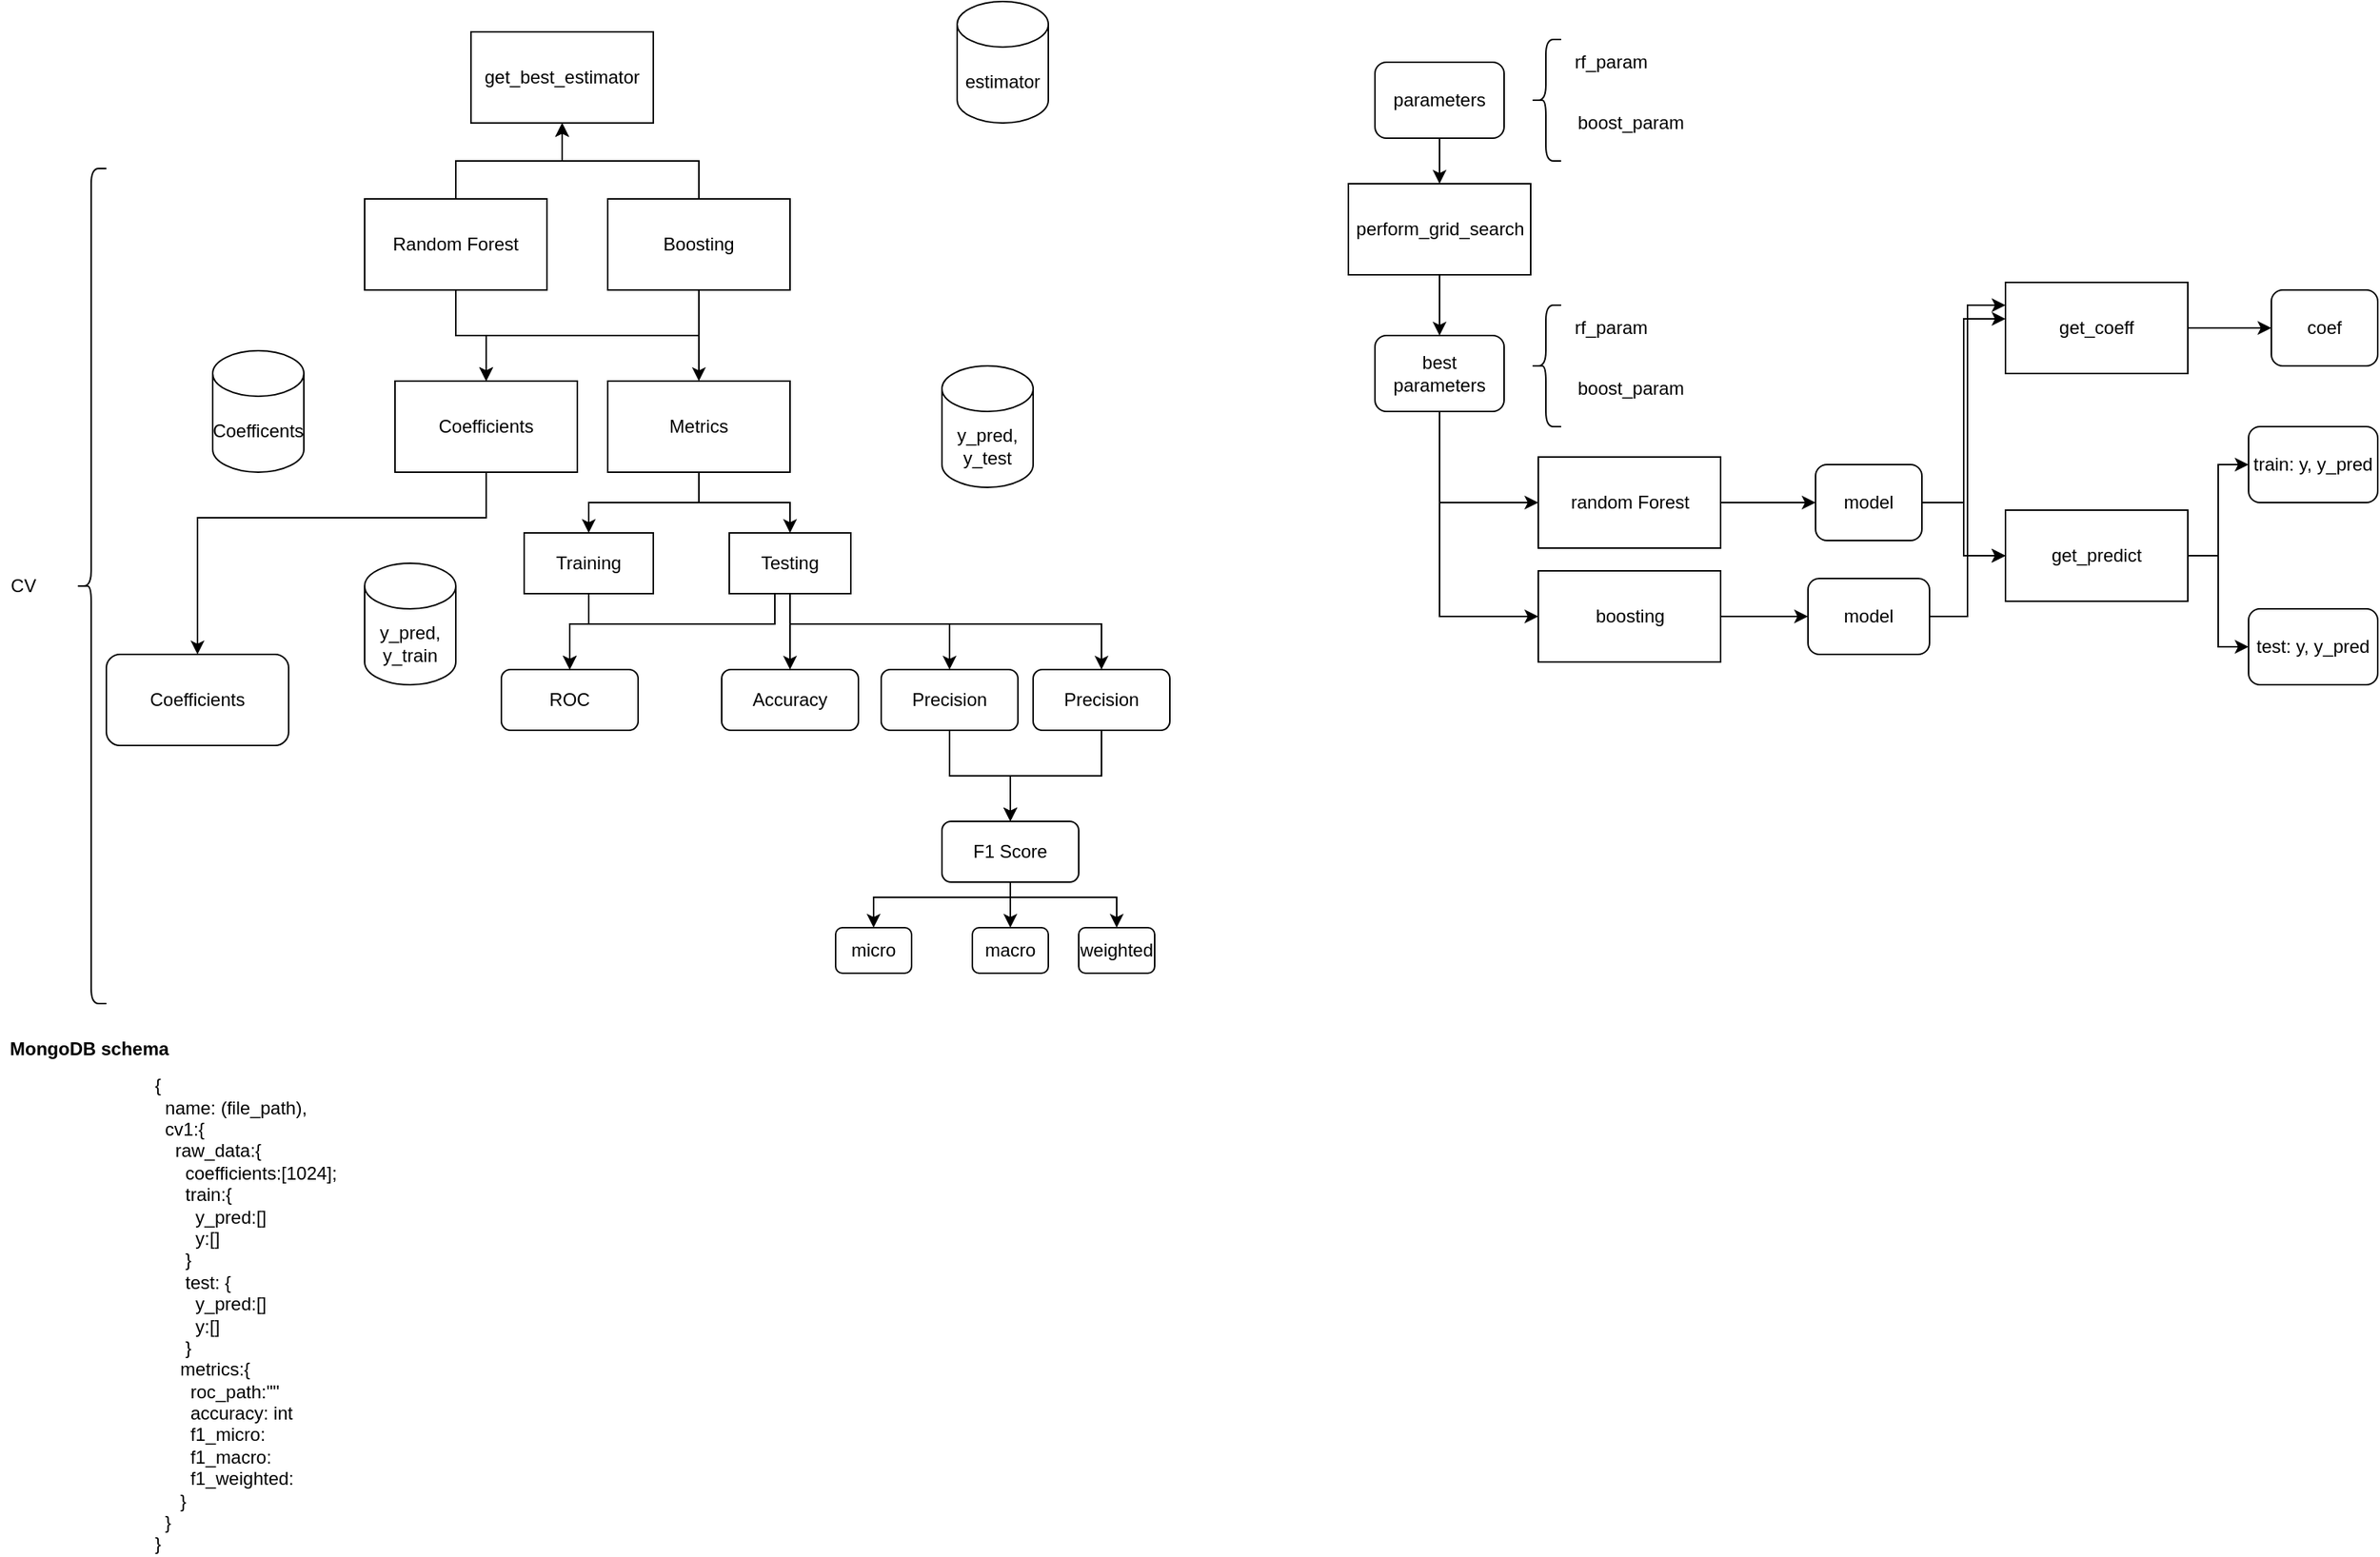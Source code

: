 <mxfile version="14.1.8" type="device"><diagram id="iSIoYv1Ov_mDlLacuEM3" name="Page-2"><mxGraphModel dx="1106" dy="860" grid="1" gridSize="10" guides="1" tooltips="1" connect="1" arrows="1" fold="1" page="1" pageScale="1" pageWidth="850" pageHeight="1100" math="0" shadow="0"><root><mxCell id="0J-7odBU1cKQAJdzgxXA-0"/><mxCell id="0J-7odBU1cKQAJdzgxXA-1" parent="0J-7odBU1cKQAJdzgxXA-0"/><mxCell id="hsH4_cveYZo7lhOZQj3G-0" value="get_best_estimator" style="rounded=0;whiteSpace=wrap;html=1;" vertex="1" parent="0J-7odBU1cKQAJdzgxXA-1"><mxGeometry x="340" y="70" width="120" height="60" as="geometry"/></mxCell><mxCell id="hsH4_cveYZo7lhOZQj3G-3" style="edgeStyle=orthogonalEdgeStyle;rounded=0;orthogonalLoop=1;jettySize=auto;html=1;entryX=0.5;entryY=1;entryDx=0;entryDy=0;" edge="1" parent="0J-7odBU1cKQAJdzgxXA-1" source="hsH4_cveYZo7lhOZQj3G-1" target="hsH4_cveYZo7lhOZQj3G-0"><mxGeometry relative="1" as="geometry"/></mxCell><mxCell id="hsH4_cveYZo7lhOZQj3G-7" style="edgeStyle=orthogonalEdgeStyle;rounded=0;orthogonalLoop=1;jettySize=auto;html=1;entryX=0.5;entryY=0;entryDx=0;entryDy=0;" edge="1" parent="0J-7odBU1cKQAJdzgxXA-1" source="hsH4_cveYZo7lhOZQj3G-1" target="hsH4_cveYZo7lhOZQj3G-6"><mxGeometry relative="1" as="geometry"/></mxCell><mxCell id="hsH4_cveYZo7lhOZQj3G-8" style="edgeStyle=orthogonalEdgeStyle;rounded=0;orthogonalLoop=1;jettySize=auto;html=1;entryX=0.5;entryY=0;entryDx=0;entryDy=0;" edge="1" parent="0J-7odBU1cKQAJdzgxXA-1" source="hsH4_cveYZo7lhOZQj3G-1" target="hsH4_cveYZo7lhOZQj3G-5"><mxGeometry relative="1" as="geometry"><Array as="points"><mxPoint x="330" y="270"/><mxPoint x="490" y="270"/></Array></mxGeometry></mxCell><mxCell id="hsH4_cveYZo7lhOZQj3G-1" value="Random Forest" style="rounded=0;whiteSpace=wrap;html=1;" vertex="1" parent="0J-7odBU1cKQAJdzgxXA-1"><mxGeometry x="270" y="180" width="120" height="60" as="geometry"/></mxCell><mxCell id="hsH4_cveYZo7lhOZQj3G-4" style="edgeStyle=orthogonalEdgeStyle;rounded=0;orthogonalLoop=1;jettySize=auto;html=1;entryX=0.5;entryY=1;entryDx=0;entryDy=0;" edge="1" parent="0J-7odBU1cKQAJdzgxXA-1" source="hsH4_cveYZo7lhOZQj3G-2" target="hsH4_cveYZo7lhOZQj3G-0"><mxGeometry relative="1" as="geometry"/></mxCell><mxCell id="hsH4_cveYZo7lhOZQj3G-9" style="edgeStyle=orthogonalEdgeStyle;rounded=0;orthogonalLoop=1;jettySize=auto;html=1;entryX=0.5;entryY=0;entryDx=0;entryDy=0;" edge="1" parent="0J-7odBU1cKQAJdzgxXA-1" source="hsH4_cveYZo7lhOZQj3G-2" target="hsH4_cveYZo7lhOZQj3G-6"><mxGeometry relative="1" as="geometry"><Array as="points"><mxPoint x="490" y="270"/><mxPoint x="350" y="270"/></Array></mxGeometry></mxCell><mxCell id="hsH4_cveYZo7lhOZQj3G-2" value="Boosting" style="rounded=0;whiteSpace=wrap;html=1;" vertex="1" parent="0J-7odBU1cKQAJdzgxXA-1"><mxGeometry x="430" y="180" width="120" height="60" as="geometry"/></mxCell><mxCell id="hsH4_cveYZo7lhOZQj3G-12" style="edgeStyle=orthogonalEdgeStyle;rounded=0;orthogonalLoop=1;jettySize=auto;html=1;entryX=0.5;entryY=0;entryDx=0;entryDy=0;" edge="1" parent="0J-7odBU1cKQAJdzgxXA-1" source="hsH4_cveYZo7lhOZQj3G-5" target="hsH4_cveYZo7lhOZQj3G-10"><mxGeometry relative="1" as="geometry"/></mxCell><mxCell id="hsH4_cveYZo7lhOZQj3G-13" style="edgeStyle=orthogonalEdgeStyle;rounded=0;orthogonalLoop=1;jettySize=auto;html=1;entryX=0.5;entryY=0;entryDx=0;entryDy=0;" edge="1" parent="0J-7odBU1cKQAJdzgxXA-1" source="hsH4_cveYZo7lhOZQj3G-5" target="hsH4_cveYZo7lhOZQj3G-11"><mxGeometry relative="1" as="geometry"/></mxCell><mxCell id="hsH4_cveYZo7lhOZQj3G-5" value="Metrics" style="rounded=0;whiteSpace=wrap;html=1;" vertex="1" parent="0J-7odBU1cKQAJdzgxXA-1"><mxGeometry x="430" y="300" width="120" height="60" as="geometry"/></mxCell><mxCell id="hsH4_cveYZo7lhOZQj3G-16" style="edgeStyle=orthogonalEdgeStyle;rounded=0;orthogonalLoop=1;jettySize=auto;html=1;" edge="1" parent="0J-7odBU1cKQAJdzgxXA-1" source="hsH4_cveYZo7lhOZQj3G-6" target="hsH4_cveYZo7lhOZQj3G-15"><mxGeometry relative="1" as="geometry"><Array as="points"><mxPoint x="350" y="390"/><mxPoint x="160" y="390"/></Array></mxGeometry></mxCell><mxCell id="hsH4_cveYZo7lhOZQj3G-6" value="Coefficients" style="rounded=0;whiteSpace=wrap;html=1;" vertex="1" parent="0J-7odBU1cKQAJdzgxXA-1"><mxGeometry x="290" y="300" width="120" height="60" as="geometry"/></mxCell><mxCell id="hsH4_cveYZo7lhOZQj3G-21" style="edgeStyle=orthogonalEdgeStyle;rounded=0;orthogonalLoop=1;jettySize=auto;html=1;entryX=0.5;entryY=0;entryDx=0;entryDy=0;" edge="1" parent="0J-7odBU1cKQAJdzgxXA-1" source="hsH4_cveYZo7lhOZQj3G-10" target="hsH4_cveYZo7lhOZQj3G-20"><mxGeometry relative="1" as="geometry"><Array as="points"><mxPoint x="418" y="460"/><mxPoint x="405" y="460"/></Array></mxGeometry></mxCell><mxCell id="hsH4_cveYZo7lhOZQj3G-10" value="Training" style="rounded=0;whiteSpace=wrap;html=1;" vertex="1" parent="0J-7odBU1cKQAJdzgxXA-1"><mxGeometry x="375" y="400" width="85" height="40" as="geometry"/></mxCell><mxCell id="hsH4_cveYZo7lhOZQj3G-22" style="edgeStyle=orthogonalEdgeStyle;rounded=0;orthogonalLoop=1;jettySize=auto;html=1;entryX=0.5;entryY=0;entryDx=0;entryDy=0;" edge="1" parent="0J-7odBU1cKQAJdzgxXA-1" source="hsH4_cveYZo7lhOZQj3G-11" target="hsH4_cveYZo7lhOZQj3G-20"><mxGeometry relative="1" as="geometry"><Array as="points"><mxPoint x="540" y="460"/><mxPoint x="405" y="460"/></Array></mxGeometry></mxCell><mxCell id="hsH4_cveYZo7lhOZQj3G-27" style="edgeStyle=orthogonalEdgeStyle;rounded=0;orthogonalLoop=1;jettySize=auto;html=1;entryX=0.5;entryY=0;entryDx=0;entryDy=0;" edge="1" parent="0J-7odBU1cKQAJdzgxXA-1" source="hsH4_cveYZo7lhOZQj3G-11" target="hsH4_cveYZo7lhOZQj3G-14"><mxGeometry relative="1" as="geometry"/></mxCell><mxCell id="hsH4_cveYZo7lhOZQj3G-28" style="edgeStyle=orthogonalEdgeStyle;rounded=0;orthogonalLoop=1;jettySize=auto;html=1;" edge="1" parent="0J-7odBU1cKQAJdzgxXA-1" source="hsH4_cveYZo7lhOZQj3G-11" target="hsH4_cveYZo7lhOZQj3G-25"><mxGeometry relative="1" as="geometry"><Array as="points"><mxPoint x="550" y="460"/><mxPoint x="655" y="460"/></Array></mxGeometry></mxCell><mxCell id="hsH4_cveYZo7lhOZQj3G-29" style="edgeStyle=orthogonalEdgeStyle;rounded=0;orthogonalLoop=1;jettySize=auto;html=1;entryX=0.5;entryY=0;entryDx=0;entryDy=0;" edge="1" parent="0J-7odBU1cKQAJdzgxXA-1" source="hsH4_cveYZo7lhOZQj3G-11" target="hsH4_cveYZo7lhOZQj3G-26"><mxGeometry relative="1" as="geometry"><Array as="points"><mxPoint x="550" y="460"/><mxPoint x="755" y="460"/></Array></mxGeometry></mxCell><mxCell id="hsH4_cveYZo7lhOZQj3G-11" value="Testing" style="rounded=0;whiteSpace=wrap;html=1;" vertex="1" parent="0J-7odBU1cKQAJdzgxXA-1"><mxGeometry x="510" y="400" width="80" height="40" as="geometry"/></mxCell><mxCell id="hsH4_cveYZo7lhOZQj3G-14" value="Accuracy" style="rounded=1;whiteSpace=wrap;html=1;" vertex="1" parent="0J-7odBU1cKQAJdzgxXA-1"><mxGeometry x="505" y="490" width="90" height="40" as="geometry"/></mxCell><mxCell id="hsH4_cveYZo7lhOZQj3G-15" value="Coefficients" style="rounded=1;whiteSpace=wrap;html=1;" vertex="1" parent="0J-7odBU1cKQAJdzgxXA-1"><mxGeometry x="100" y="480" width="120" height="60" as="geometry"/></mxCell><mxCell id="hsH4_cveYZo7lhOZQj3G-20" value="ROC" style="rounded=1;whiteSpace=wrap;html=1;" vertex="1" parent="0J-7odBU1cKQAJdzgxXA-1"><mxGeometry x="360" y="490" width="90" height="40" as="geometry"/></mxCell><mxCell id="hsH4_cveYZo7lhOZQj3G-35" style="edgeStyle=orthogonalEdgeStyle;rounded=0;orthogonalLoop=1;jettySize=auto;html=1;entryX=0.5;entryY=0;entryDx=0;entryDy=0;" edge="1" parent="0J-7odBU1cKQAJdzgxXA-1" source="hsH4_cveYZo7lhOZQj3G-23" target="hsH4_cveYZo7lhOZQj3G-32"><mxGeometry relative="1" as="geometry"><Array as="points"><mxPoint x="695" y="640"/><mxPoint x="605" y="640"/></Array></mxGeometry></mxCell><mxCell id="hsH4_cveYZo7lhOZQj3G-38" style="edgeStyle=orthogonalEdgeStyle;rounded=0;orthogonalLoop=1;jettySize=auto;html=1;entryX=0.5;entryY=0;entryDx=0;entryDy=0;" edge="1" parent="0J-7odBU1cKQAJdzgxXA-1" source="hsH4_cveYZo7lhOZQj3G-23" target="hsH4_cveYZo7lhOZQj3G-34"><mxGeometry relative="1" as="geometry"><Array as="points"><mxPoint x="695" y="640"/><mxPoint x="765" y="640"/></Array></mxGeometry></mxCell><mxCell id="hsH4_cveYZo7lhOZQj3G-40" style="edgeStyle=orthogonalEdgeStyle;rounded=0;orthogonalLoop=1;jettySize=auto;html=1;" edge="1" parent="0J-7odBU1cKQAJdzgxXA-1" source="hsH4_cveYZo7lhOZQj3G-23" target="hsH4_cveYZo7lhOZQj3G-33"><mxGeometry relative="1" as="geometry"/></mxCell><mxCell id="hsH4_cveYZo7lhOZQj3G-23" value="F1 Score" style="rounded=1;whiteSpace=wrap;html=1;" vertex="1" parent="0J-7odBU1cKQAJdzgxXA-1"><mxGeometry x="650" y="590" width="90" height="40" as="geometry"/></mxCell><mxCell id="hsH4_cveYZo7lhOZQj3G-30" style="edgeStyle=orthogonalEdgeStyle;rounded=0;orthogonalLoop=1;jettySize=auto;html=1;entryX=0.5;entryY=0;entryDx=0;entryDy=0;" edge="1" parent="0J-7odBU1cKQAJdzgxXA-1" source="hsH4_cveYZo7lhOZQj3G-25" target="hsH4_cveYZo7lhOZQj3G-23"><mxGeometry relative="1" as="geometry"/></mxCell><mxCell id="hsH4_cveYZo7lhOZQj3G-25" value="Precision" style="rounded=1;whiteSpace=wrap;html=1;" vertex="1" parent="0J-7odBU1cKQAJdzgxXA-1"><mxGeometry x="610" y="490" width="90" height="40" as="geometry"/></mxCell><mxCell id="hsH4_cveYZo7lhOZQj3G-31" style="edgeStyle=orthogonalEdgeStyle;rounded=0;orthogonalLoop=1;jettySize=auto;html=1;entryX=0.5;entryY=0;entryDx=0;entryDy=0;" edge="1" parent="0J-7odBU1cKQAJdzgxXA-1" source="hsH4_cveYZo7lhOZQj3G-26" target="hsH4_cveYZo7lhOZQj3G-23"><mxGeometry relative="1" as="geometry"/></mxCell><mxCell id="hsH4_cveYZo7lhOZQj3G-26" value="Precision" style="rounded=1;whiteSpace=wrap;html=1;" vertex="1" parent="0J-7odBU1cKQAJdzgxXA-1"><mxGeometry x="710" y="490" width="90" height="40" as="geometry"/></mxCell><mxCell id="hsH4_cveYZo7lhOZQj3G-32" value="micro" style="rounded=1;whiteSpace=wrap;html=1;" vertex="1" parent="0J-7odBU1cKQAJdzgxXA-1"><mxGeometry x="580" y="660" width="50" height="30" as="geometry"/></mxCell><mxCell id="hsH4_cveYZo7lhOZQj3G-33" value="macro" style="rounded=1;whiteSpace=wrap;html=1;" vertex="1" parent="0J-7odBU1cKQAJdzgxXA-1"><mxGeometry x="670" y="660" width="50" height="30" as="geometry"/></mxCell><mxCell id="hsH4_cveYZo7lhOZQj3G-34" value="weighted" style="rounded=1;whiteSpace=wrap;html=1;" vertex="1" parent="0J-7odBU1cKQAJdzgxXA-1"><mxGeometry x="740" y="660" width="50" height="30" as="geometry"/></mxCell><mxCell id="hsH4_cveYZo7lhOZQj3G-41" value="" style="shape=curlyBracket;whiteSpace=wrap;html=1;rounded=1;" vertex="1" parent="0J-7odBU1cKQAJdzgxXA-1"><mxGeometry x="80" y="160" width="20" height="550" as="geometry"/></mxCell><mxCell id="hsH4_cveYZo7lhOZQj3G-42" value="CV" style="text;html=1;align=center;verticalAlign=middle;resizable=0;points=[];autosize=1;" vertex="1" parent="0J-7odBU1cKQAJdzgxXA-1"><mxGeometry x="30" y="425" width="30" height="20" as="geometry"/></mxCell><mxCell id="hsH4_cveYZo7lhOZQj3G-43" value="estimator" style="shape=cylinder3;whiteSpace=wrap;html=1;boundedLbl=1;backgroundOutline=1;size=15;" vertex="1" parent="0J-7odBU1cKQAJdzgxXA-1"><mxGeometry x="660" y="50" width="60" height="80" as="geometry"/></mxCell><mxCell id="hsH4_cveYZo7lhOZQj3G-44" value="Coefficents" style="shape=cylinder3;whiteSpace=wrap;html=1;boundedLbl=1;backgroundOutline=1;size=15;" vertex="1" parent="0J-7odBU1cKQAJdzgxXA-1"><mxGeometry x="170" y="280" width="60" height="80" as="geometry"/></mxCell><mxCell id="hsH4_cveYZo7lhOZQj3G-45" value="y_pred,&lt;br&gt;y_test" style="shape=cylinder3;whiteSpace=wrap;html=1;boundedLbl=1;backgroundOutline=1;size=15;" vertex="1" parent="0J-7odBU1cKQAJdzgxXA-1"><mxGeometry x="650" y="290" width="60" height="80" as="geometry"/></mxCell><mxCell id="hsH4_cveYZo7lhOZQj3G-46" value="y_pred,&lt;br&gt;y_train" style="shape=cylinder3;whiteSpace=wrap;html=1;boundedLbl=1;backgroundOutline=1;size=15;" vertex="1" parent="0J-7odBU1cKQAJdzgxXA-1"><mxGeometry x="270" y="420" width="60" height="80" as="geometry"/></mxCell><mxCell id="hsH4_cveYZo7lhOZQj3G-47" value="&lt;b&gt;MongoDB schema&amp;nbsp;&lt;/b&gt;" style="text;html=1;align=center;verticalAlign=middle;resizable=0;points=[];autosize=1;" vertex="1" parent="0J-7odBU1cKQAJdzgxXA-1"><mxGeometry x="30" y="730" width="120" height="20" as="geometry"/></mxCell><mxCell id="hsH4_cveYZo7lhOZQj3G-48" value="{&lt;br&gt;&amp;nbsp; name: (file_path),&lt;br&gt;&amp;nbsp; cv1:{&lt;br&gt;&amp;nbsp; &amp;nbsp; raw_data:{&lt;br&gt;&amp;nbsp; &amp;nbsp; &amp;nbsp; coefficients:[1024];&lt;br&gt;&amp;nbsp; &amp;nbsp; &amp;nbsp; train:{&lt;br&gt;&amp;nbsp; &amp;nbsp; &amp;nbsp; &amp;nbsp; y_pred:[]&lt;br&gt;&amp;nbsp; &amp;nbsp; &amp;nbsp; &amp;nbsp; y:[]&lt;br&gt;&amp;nbsp; &amp;nbsp; &amp;nbsp; }&lt;br&gt;&amp;nbsp; &amp;nbsp; &amp;nbsp; test: {&lt;br&gt;&amp;nbsp; &amp;nbsp; &amp;nbsp; &amp;nbsp; y_pred:[]&lt;br&gt;&amp;nbsp; &amp;nbsp; &amp;nbsp; &amp;nbsp; y:[]&lt;br&gt;&amp;nbsp; &amp;nbsp; &amp;nbsp; }&lt;br&gt;&amp;nbsp; &amp;nbsp; &amp;nbsp;metrics:{&lt;br&gt;&amp;nbsp; &amp;nbsp; &amp;nbsp; &amp;nbsp;roc_path:&quot;&quot;&lt;br&gt;&amp;nbsp; &amp;nbsp; &amp;nbsp; &amp;nbsp;accuracy: int&amp;nbsp;&lt;br&gt;&amp;nbsp; &amp;nbsp; &amp;nbsp; &amp;nbsp;f1_micro:&lt;br&gt;&amp;nbsp; &amp;nbsp; &amp;nbsp; &amp;nbsp;f1_macro:&lt;br&gt;&amp;nbsp; &amp;nbsp; &amp;nbsp; &amp;nbsp;f1_weighted:&lt;br&gt;&amp;nbsp; &amp;nbsp; &amp;nbsp;}&lt;br&gt;&amp;nbsp; }&lt;br&gt;}" style="text;html=1;align=left;verticalAlign=middle;resizable=0;points=[];autosize=1;" vertex="1" parent="0J-7odBU1cKQAJdzgxXA-1"><mxGeometry x="130" y="760" width="140" height="310" as="geometry"/></mxCell><mxCell id="hsH4_cveYZo7lhOZQj3G-53" style="edgeStyle=orthogonalEdgeStyle;rounded=0;orthogonalLoop=1;jettySize=auto;html=1;" edge="1" parent="0J-7odBU1cKQAJdzgxXA-1" source="hsH4_cveYZo7lhOZQj3G-49" target="hsH4_cveYZo7lhOZQj3G-52"><mxGeometry relative="1" as="geometry"/></mxCell><mxCell id="hsH4_cveYZo7lhOZQj3G-49" value="&lt;span style=&quot;background-color: rgb(255 , 255 , 255)&quot;&gt;perform_grid_search&lt;/span&gt;" style="rounded=0;whiteSpace=wrap;html=1;" vertex="1" parent="0J-7odBU1cKQAJdzgxXA-1"><mxGeometry x="917.5" y="170" width="120" height="60" as="geometry"/></mxCell><mxCell id="hsH4_cveYZo7lhOZQj3G-51" style="edgeStyle=orthogonalEdgeStyle;rounded=0;orthogonalLoop=1;jettySize=auto;html=1;" edge="1" parent="0J-7odBU1cKQAJdzgxXA-1" source="hsH4_cveYZo7lhOZQj3G-50" target="hsH4_cveYZo7lhOZQj3G-49"><mxGeometry relative="1" as="geometry"/></mxCell><mxCell id="hsH4_cveYZo7lhOZQj3G-50" value="&lt;span&gt;parameters&lt;/span&gt;" style="rounded=1;whiteSpace=wrap;html=1;" vertex="1" parent="0J-7odBU1cKQAJdzgxXA-1"><mxGeometry x="935" y="90" width="85" height="50" as="geometry"/></mxCell><mxCell id="hsH4_cveYZo7lhOZQj3G-62" style="edgeStyle=orthogonalEdgeStyle;rounded=0;orthogonalLoop=1;jettySize=auto;html=1;entryX=0;entryY=0.5;entryDx=0;entryDy=0;" edge="1" parent="0J-7odBU1cKQAJdzgxXA-1" source="hsH4_cveYZo7lhOZQj3G-52" target="hsH4_cveYZo7lhOZQj3G-60"><mxGeometry relative="1" as="geometry"><Array as="points"><mxPoint x="978" y="380"/></Array></mxGeometry></mxCell><mxCell id="hsH4_cveYZo7lhOZQj3G-63" style="edgeStyle=orthogonalEdgeStyle;rounded=0;orthogonalLoop=1;jettySize=auto;html=1;entryX=0;entryY=0.5;entryDx=0;entryDy=0;" edge="1" parent="0J-7odBU1cKQAJdzgxXA-1" source="hsH4_cveYZo7lhOZQj3G-52" target="hsH4_cveYZo7lhOZQj3G-61"><mxGeometry relative="1" as="geometry"><Array as="points"><mxPoint x="978" y="455"/></Array></mxGeometry></mxCell><mxCell id="hsH4_cveYZo7lhOZQj3G-52" value="&lt;span&gt;best parameters&lt;/span&gt;" style="rounded=1;whiteSpace=wrap;html=1;" vertex="1" parent="0J-7odBU1cKQAJdzgxXA-1"><mxGeometry x="935" y="270" width="85" height="50" as="geometry"/></mxCell><mxCell id="hsH4_cveYZo7lhOZQj3G-54" value="" style="shape=curlyBracket;whiteSpace=wrap;html=1;rounded=1;" vertex="1" parent="0J-7odBU1cKQAJdzgxXA-1"><mxGeometry x="1037.5" y="75" width="20" height="80" as="geometry"/></mxCell><mxCell id="hsH4_cveYZo7lhOZQj3G-55" value="rf_param" style="text;html=1;align=center;verticalAlign=middle;resizable=0;points=[];autosize=1;" vertex="1" parent="0J-7odBU1cKQAJdzgxXA-1"><mxGeometry x="1060" y="80" width="60" height="20" as="geometry"/></mxCell><mxCell id="hsH4_cveYZo7lhOZQj3G-56" value="boost_param" style="text;html=1;align=center;verticalAlign=middle;resizable=0;points=[];autosize=1;" vertex="1" parent="0J-7odBU1cKQAJdzgxXA-1"><mxGeometry x="1057.5" y="120" width="90" height="20" as="geometry"/></mxCell><mxCell id="hsH4_cveYZo7lhOZQj3G-57" value="" style="shape=curlyBracket;whiteSpace=wrap;html=1;rounded=1;" vertex="1" parent="0J-7odBU1cKQAJdzgxXA-1"><mxGeometry x="1037.5" y="250" width="20" height="80" as="geometry"/></mxCell><mxCell id="hsH4_cveYZo7lhOZQj3G-58" value="rf_param" style="text;html=1;align=center;verticalAlign=middle;resizable=0;points=[];autosize=1;" vertex="1" parent="0J-7odBU1cKQAJdzgxXA-1"><mxGeometry x="1060" y="255" width="60" height="20" as="geometry"/></mxCell><mxCell id="hsH4_cveYZo7lhOZQj3G-59" value="boost_param" style="text;html=1;align=center;verticalAlign=middle;resizable=0;points=[];autosize=1;" vertex="1" parent="0J-7odBU1cKQAJdzgxXA-1"><mxGeometry x="1057.5" y="295" width="90" height="20" as="geometry"/></mxCell><mxCell id="hsH4_cveYZo7lhOZQj3G-66" style="edgeStyle=orthogonalEdgeStyle;rounded=0;orthogonalLoop=1;jettySize=auto;html=1;" edge="1" parent="0J-7odBU1cKQAJdzgxXA-1" source="hsH4_cveYZo7lhOZQj3G-60" target="hsH4_cveYZo7lhOZQj3G-64"><mxGeometry relative="1" as="geometry"/></mxCell><mxCell id="hsH4_cveYZo7lhOZQj3G-60" value="&lt;span style=&quot;background-color: rgb(255 , 255 , 255)&quot;&gt;random Forest&lt;/span&gt;" style="rounded=0;whiteSpace=wrap;html=1;" vertex="1" parent="0J-7odBU1cKQAJdzgxXA-1"><mxGeometry x="1042.5" y="350" width="120" height="60" as="geometry"/></mxCell><mxCell id="hsH4_cveYZo7lhOZQj3G-67" style="edgeStyle=orthogonalEdgeStyle;rounded=0;orthogonalLoop=1;jettySize=auto;html=1;" edge="1" parent="0J-7odBU1cKQAJdzgxXA-1" source="hsH4_cveYZo7lhOZQj3G-61" target="hsH4_cveYZo7lhOZQj3G-65"><mxGeometry relative="1" as="geometry"/></mxCell><mxCell id="hsH4_cveYZo7lhOZQj3G-61" value="&lt;span style=&quot;background-color: rgb(255 , 255 , 255)&quot;&gt;boosting&lt;/span&gt;" style="rounded=0;whiteSpace=wrap;html=1;" vertex="1" parent="0J-7odBU1cKQAJdzgxXA-1"><mxGeometry x="1042.5" y="425" width="120" height="60" as="geometry"/></mxCell><mxCell id="hsH4_cveYZo7lhOZQj3G-69" style="edgeStyle=orthogonalEdgeStyle;rounded=0;orthogonalLoop=1;jettySize=auto;html=1;" edge="1" parent="0J-7odBU1cKQAJdzgxXA-1" source="hsH4_cveYZo7lhOZQj3G-64" target="hsH4_cveYZo7lhOZQj3G-68"><mxGeometry relative="1" as="geometry"/></mxCell><mxCell id="hsH4_cveYZo7lhOZQj3G-77" style="edgeStyle=orthogonalEdgeStyle;rounded=0;orthogonalLoop=1;jettySize=auto;html=1;entryX=0;entryY=0.4;entryDx=0;entryDy=0;entryPerimeter=0;" edge="1" parent="0J-7odBU1cKQAJdzgxXA-1" source="hsH4_cveYZo7lhOZQj3G-64" target="hsH4_cveYZo7lhOZQj3G-76"><mxGeometry relative="1" as="geometry"/></mxCell><mxCell id="hsH4_cveYZo7lhOZQj3G-64" value="model" style="rounded=1;whiteSpace=wrap;html=1;" vertex="1" parent="0J-7odBU1cKQAJdzgxXA-1"><mxGeometry x="1225" y="355" width="70" height="50" as="geometry"/></mxCell><mxCell id="hsH4_cveYZo7lhOZQj3G-70" style="edgeStyle=orthogonalEdgeStyle;rounded=0;orthogonalLoop=1;jettySize=auto;html=1;" edge="1" parent="0J-7odBU1cKQAJdzgxXA-1" source="hsH4_cveYZo7lhOZQj3G-65" target="hsH4_cveYZo7lhOZQj3G-68"><mxGeometry relative="1" as="geometry"/></mxCell><mxCell id="hsH4_cveYZo7lhOZQj3G-78" style="edgeStyle=orthogonalEdgeStyle;rounded=0;orthogonalLoop=1;jettySize=auto;html=1;entryX=0;entryY=0.25;entryDx=0;entryDy=0;" edge="1" parent="0J-7odBU1cKQAJdzgxXA-1" source="hsH4_cveYZo7lhOZQj3G-65" target="hsH4_cveYZo7lhOZQj3G-76"><mxGeometry relative="1" as="geometry"/></mxCell><mxCell id="hsH4_cveYZo7lhOZQj3G-65" value="model" style="rounded=1;whiteSpace=wrap;html=1;" vertex="1" parent="0J-7odBU1cKQAJdzgxXA-1"><mxGeometry x="1220" y="430" width="80" height="50" as="geometry"/></mxCell><mxCell id="hsH4_cveYZo7lhOZQj3G-73" style="edgeStyle=orthogonalEdgeStyle;rounded=0;orthogonalLoop=1;jettySize=auto;html=1;entryX=0;entryY=0.5;entryDx=0;entryDy=0;" edge="1" parent="0J-7odBU1cKQAJdzgxXA-1" source="hsH4_cveYZo7lhOZQj3G-68" target="hsH4_cveYZo7lhOZQj3G-71"><mxGeometry relative="1" as="geometry"/></mxCell><mxCell id="hsH4_cveYZo7lhOZQj3G-74" style="edgeStyle=orthogonalEdgeStyle;rounded=0;orthogonalLoop=1;jettySize=auto;html=1;entryX=0;entryY=0.5;entryDx=0;entryDy=0;" edge="1" parent="0J-7odBU1cKQAJdzgxXA-1" source="hsH4_cveYZo7lhOZQj3G-68" target="hsH4_cveYZo7lhOZQj3G-72"><mxGeometry relative="1" as="geometry"/></mxCell><mxCell id="hsH4_cveYZo7lhOZQj3G-68" value="&lt;span style=&quot;background-color: rgb(255 , 255 , 255)&quot;&gt;get_predict&lt;/span&gt;" style="rounded=0;whiteSpace=wrap;html=1;" vertex="1" parent="0J-7odBU1cKQAJdzgxXA-1"><mxGeometry x="1350" y="385" width="120" height="60" as="geometry"/></mxCell><mxCell id="hsH4_cveYZo7lhOZQj3G-71" value="train: y, y_pred" style="rounded=1;whiteSpace=wrap;html=1;" vertex="1" parent="0J-7odBU1cKQAJdzgxXA-1"><mxGeometry x="1510" y="330" width="85" height="50" as="geometry"/></mxCell><mxCell id="hsH4_cveYZo7lhOZQj3G-72" value="test: y, y_pred" style="rounded=1;whiteSpace=wrap;html=1;" vertex="1" parent="0J-7odBU1cKQAJdzgxXA-1"><mxGeometry x="1510" y="450" width="85" height="50" as="geometry"/></mxCell><mxCell id="hsH4_cveYZo7lhOZQj3G-80" style="edgeStyle=orthogonalEdgeStyle;rounded=0;orthogonalLoop=1;jettySize=auto;html=1;" edge="1" parent="0J-7odBU1cKQAJdzgxXA-1" source="hsH4_cveYZo7lhOZQj3G-76" target="hsH4_cveYZo7lhOZQj3G-79"><mxGeometry relative="1" as="geometry"/></mxCell><mxCell id="hsH4_cveYZo7lhOZQj3G-76" value="&lt;span style=&quot;background-color: rgb(255 , 255 , 255)&quot;&gt;get_coeff&lt;/span&gt;" style="rounded=0;whiteSpace=wrap;html=1;" vertex="1" parent="0J-7odBU1cKQAJdzgxXA-1"><mxGeometry x="1350" y="235" width="120" height="60" as="geometry"/></mxCell><mxCell id="hsH4_cveYZo7lhOZQj3G-79" value="coef" style="rounded=1;whiteSpace=wrap;html=1;" vertex="1" parent="0J-7odBU1cKQAJdzgxXA-1"><mxGeometry x="1525" y="240" width="70" height="50" as="geometry"/></mxCell></root></mxGraphModel></diagram></mxfile>